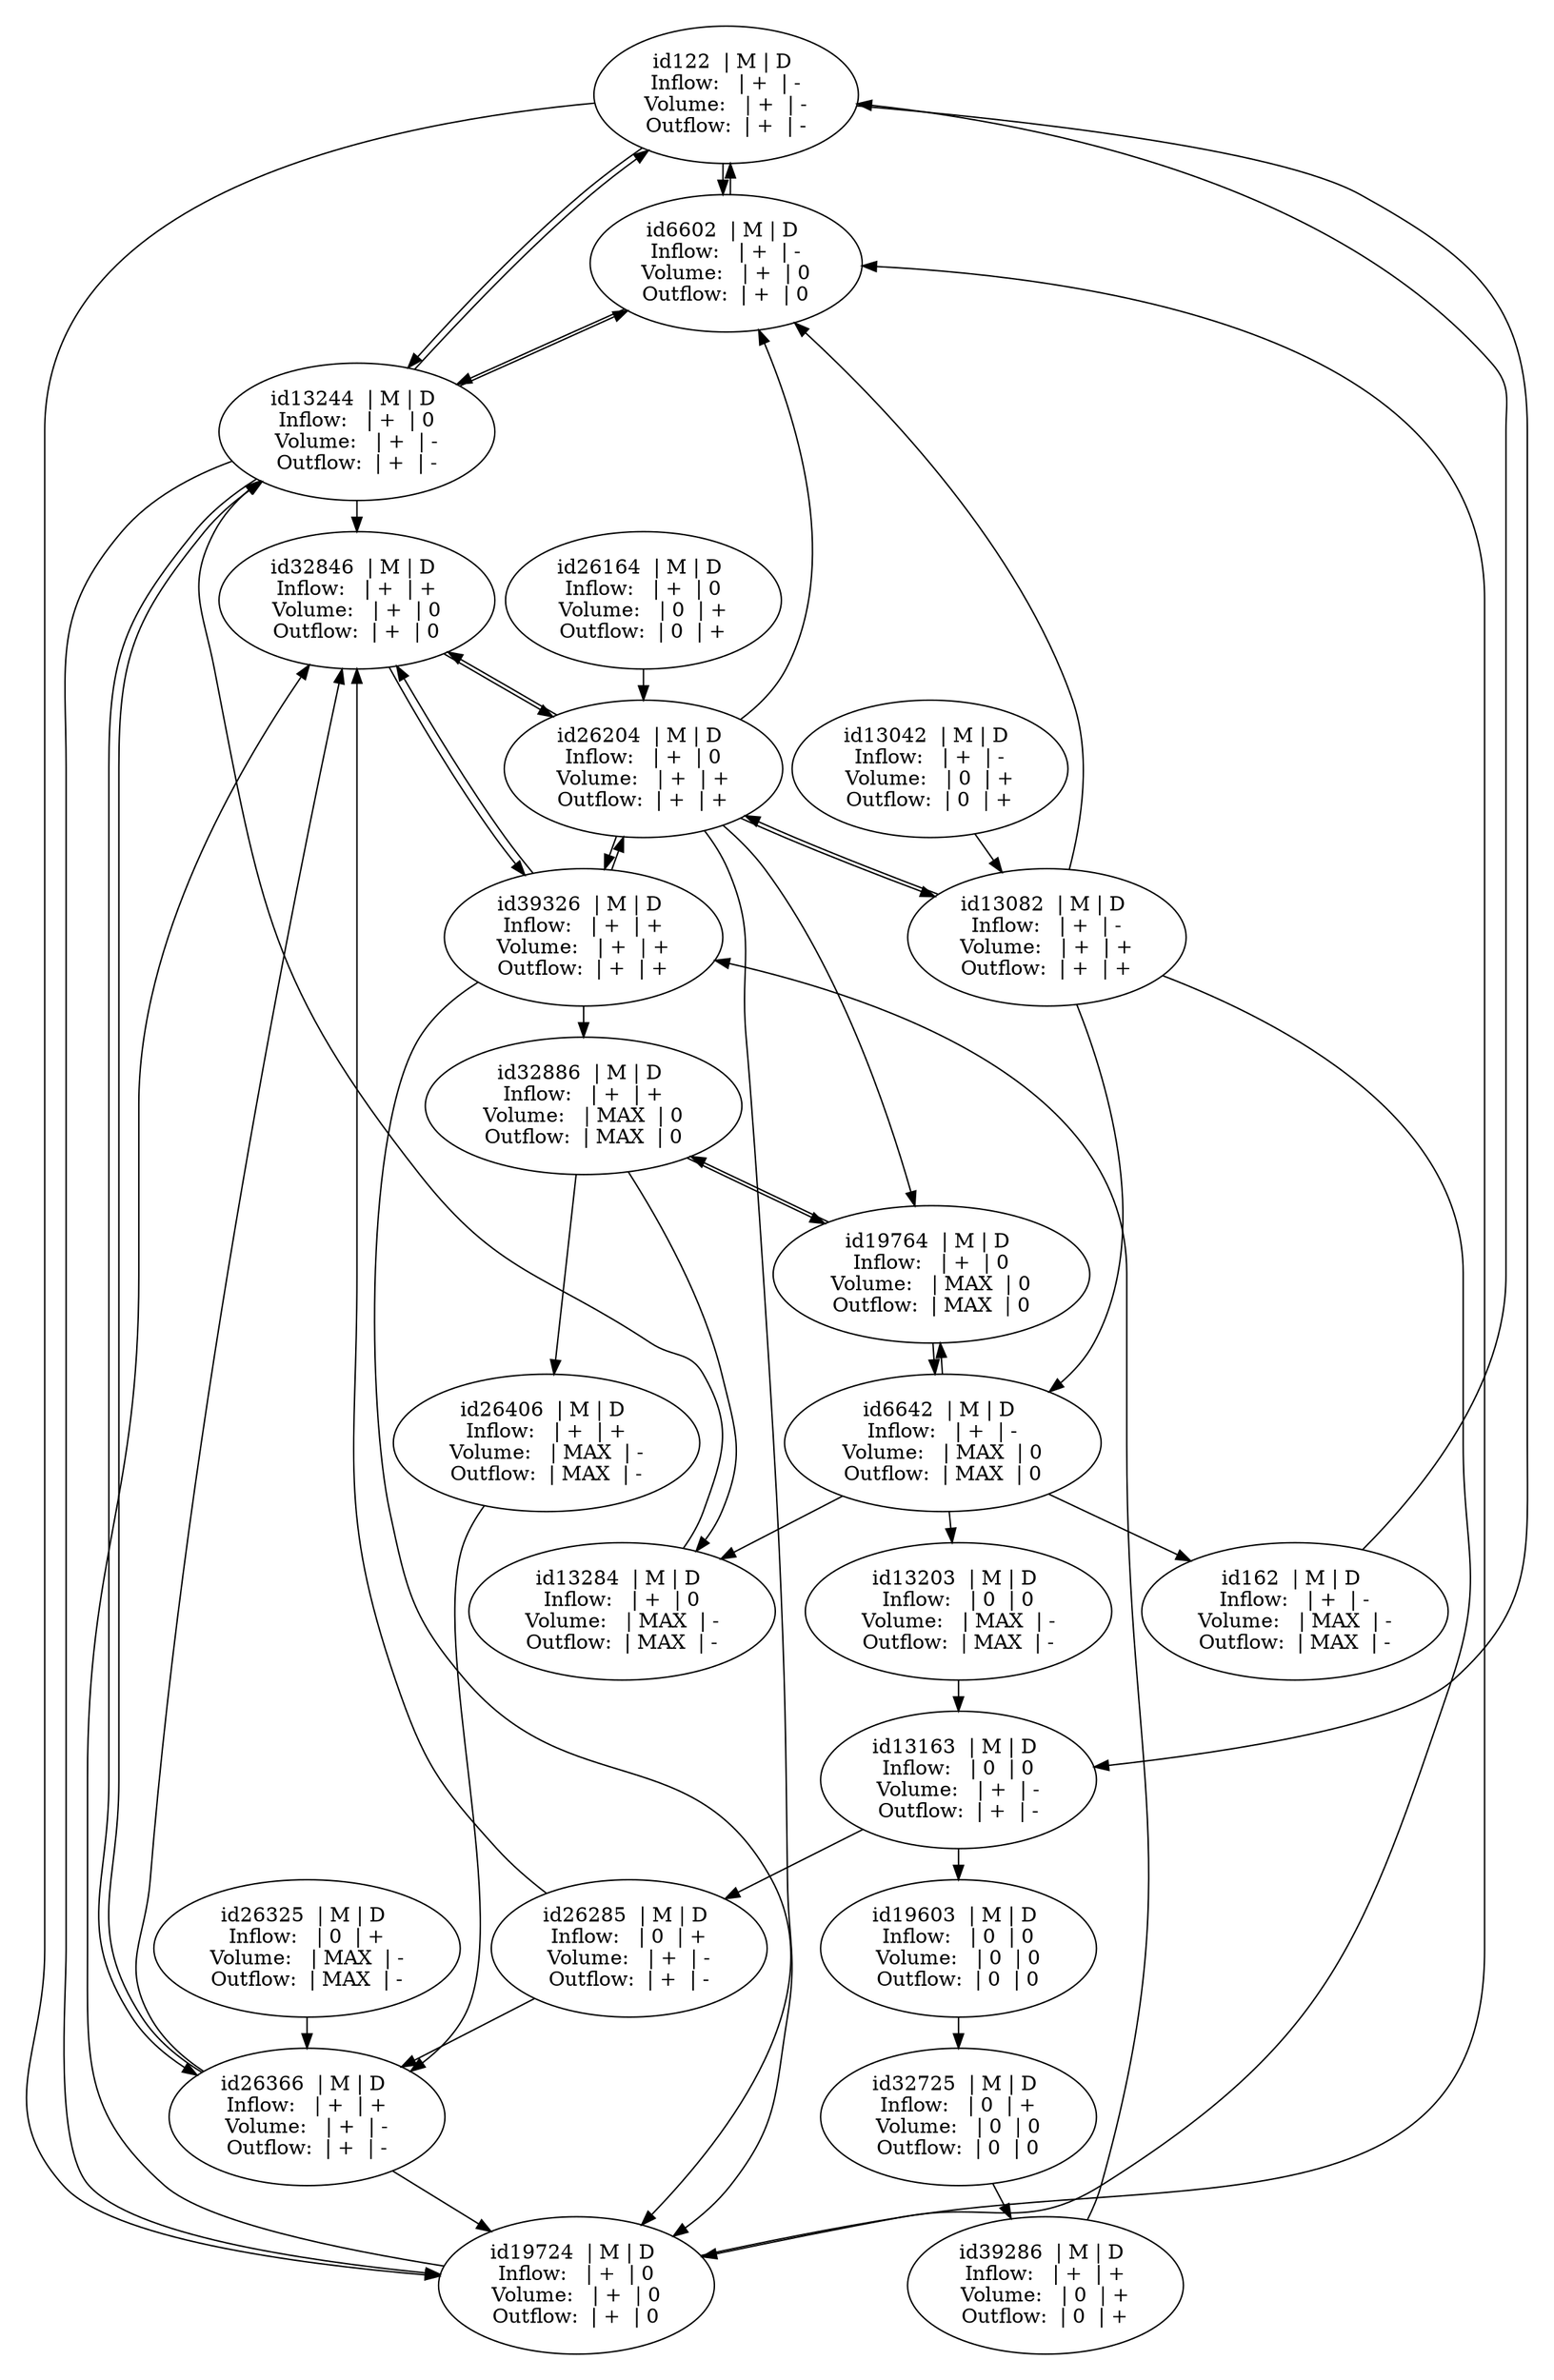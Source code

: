 digraph {
	graph [center=true margin=0.2 nodesep=0.1 rankdir=UD ranksep=0.3]
		122 [label="id122  | M | D 
Inflow:   | +  | -
Volume:   | +  | -
Outflow:  | +  | -
"]
		162 [label="id162  | M | D 
Inflow:   | +  | -
Volume:   | MAX  | -
Outflow:  | MAX  | -
"]
		6602 [label="id6602  | M | D 
Inflow:   | +  | -
Volume:   | +  | 0
Outflow:  | +  | 0
"]
		6642 [label="id6642  | M | D 
Inflow:   | +  | -
Volume:   | MAX  | 0
Outflow:  | MAX  | 0
"]
		13042 [label="id13042  | M | D 
Inflow:   | +  | -
Volume:   | 0  | +
Outflow:  | 0  | +
"]
		13082 [label="id13082  | M | D 
Inflow:   | +  | -
Volume:   | +  | +
Outflow:  | +  | +
"]
		13163 [label="id13163  | M | D 
Inflow:   | 0  | 0
Volume:   | +  | -
Outflow:  | +  | -
"]
		13203 [label="id13203  | M | D 
Inflow:   | 0  | 0
Volume:   | MAX  | -
Outflow:  | MAX  | -
"]
		13244 [label="id13244  | M | D 
Inflow:   | +  | 0
Volume:   | +  | -
Outflow:  | +  | -
"]
		13284 [label="id13284  | M | D 
Inflow:   | +  | 0
Volume:   | MAX  | -
Outflow:  | MAX  | -
"]
		19603 [label="id19603  | M | D 
Inflow:   | 0  | 0
Volume:   | 0  | 0
Outflow:  | 0  | 0
"]
		19724 [label="id19724  | M | D 
Inflow:   | +  | 0
Volume:   | +  | 0
Outflow:  | +  | 0
"]
		19764 [label="id19764  | M | D 
Inflow:   | +  | 0
Volume:   | MAX  | 0
Outflow:  | MAX  | 0
"]
		26164 [label="id26164  | M | D 
Inflow:   | +  | 0
Volume:   | 0  | +
Outflow:  | 0  | +
"]
		26204 [label="id26204  | M | D 
Inflow:   | +  | 0
Volume:   | +  | +
Outflow:  | +  | +
"]
		26285 [label="id26285  | M | D 
Inflow:   | 0  | +
Volume:   | +  | -
Outflow:  | +  | -
"]
		26325 [label="id26325  | M | D 
Inflow:   | 0  | +
Volume:   | MAX  | -
Outflow:  | MAX  | -
"]
		26366 [label="id26366  | M | D 
Inflow:   | +  | +
Volume:   | +  | -
Outflow:  | +  | -
"]
		26406 [label="id26406  | M | D 
Inflow:   | +  | +
Volume:   | MAX  | -
Outflow:  | MAX  | -
"]
		32725 [label="id32725  | M | D 
Inflow:   | 0  | +
Volume:   | 0  | 0
Outflow:  | 0  | 0
"]
		32846 [label="id32846  | M | D 
Inflow:   | +  | +
Volume:   | +  | 0
Outflow:  | +  | 0
"]
		32886 [label="id32886  | M | D 
Inflow:   | +  | +
Volume:   | MAX  | 0
Outflow:  | MAX  | 0
"]
		39286 [label="id39286  | M | D 
Inflow:   | +  | +
Volume:   | 0  | +
Outflow:  | 0  | +
"]
		39326 [label="id39326  | M | D 
Inflow:   | +  | +
Volume:   | +  | +
Outflow:  | +  | +
"]
			162 -> 122
			122 -> 6602
			6602 -> 122
			122 -> 13163
			122 -> 13244
			13244 -> 122
			122 -> 19724
			6642 -> 162
			13082 -> 6602
			6602 -> 13244
			13244 -> 6602
			19724 -> 6602
			26204 -> 6602
			13082 -> 6642
			6642 -> 13203
			6642 -> 13284
			6642 -> 19764
			19764 -> 6642
			13042 -> 13082
			13082 -> 19724
			13082 -> 26204
			26204 -> 13082
			13203 -> 13163
			13163 -> 19603
			13163 -> 26285
			13284 -> 13244
			13244 -> 19724
			13244 -> 26366
			26366 -> 13244
			13244 -> 32846
			32886 -> 13284
			19603 -> 32725
			26204 -> 19724
			26366 -> 19724
			19724 -> 32846
			39326 -> 19724
			26204 -> 19764
			19764 -> 32886
			32886 -> 19764
			26164 -> 26204
			26204 -> 32846
			32846 -> 26204
			26204 -> 39326
			39326 -> 26204
			26285 -> 26366
			26285 -> 32846
			26325 -> 26366
			26406 -> 26366
			26366 -> 32846
			32886 -> 26406
			32725 -> 39286
			32846 -> 39326
			39326 -> 32846
			39326 -> 32886
			39286 -> 39326
}